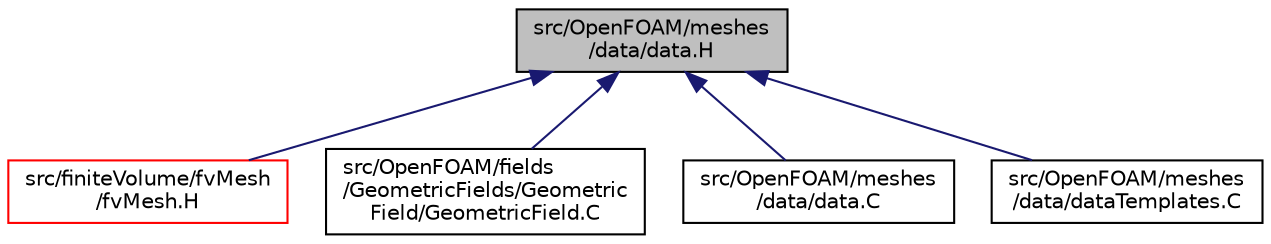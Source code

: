 digraph "src/OpenFOAM/meshes/data/data.H"
{
  bgcolor="transparent";
  edge [fontname="Helvetica",fontsize="10",labelfontname="Helvetica",labelfontsize="10"];
  node [fontname="Helvetica",fontsize="10",shape=record];
  Node110 [label="src/OpenFOAM/meshes\l/data/data.H",height=0.2,width=0.4,color="black", fillcolor="grey75", style="filled", fontcolor="black"];
  Node110 -> Node111 [dir="back",color="midnightblue",fontsize="10",style="solid",fontname="Helvetica"];
  Node111 [label="src/finiteVolume/fvMesh\l/fvMesh.H",height=0.2,width=0.4,color="red",URL="$a03719.html"];
  Node110 -> Node1936 [dir="back",color="midnightblue",fontsize="10",style="solid",fontname="Helvetica"];
  Node1936 [label="src/OpenFOAM/fields\l/GeometricFields/Geometric\lField/GeometricField.C",height=0.2,width=0.4,color="black",URL="$a10520.html"];
  Node110 -> Node1937 [dir="back",color="midnightblue",fontsize="10",style="solid",fontname="Helvetica"];
  Node1937 [label="src/OpenFOAM/meshes\l/data/data.C",height=0.2,width=0.4,color="black",URL="$a11873.html"];
  Node110 -> Node1938 [dir="back",color="midnightblue",fontsize="10",style="solid",fontname="Helvetica"];
  Node1938 [label="src/OpenFOAM/meshes\l/data/dataTemplates.C",height=0.2,width=0.4,color="black",URL="$a11879.html"];
}
